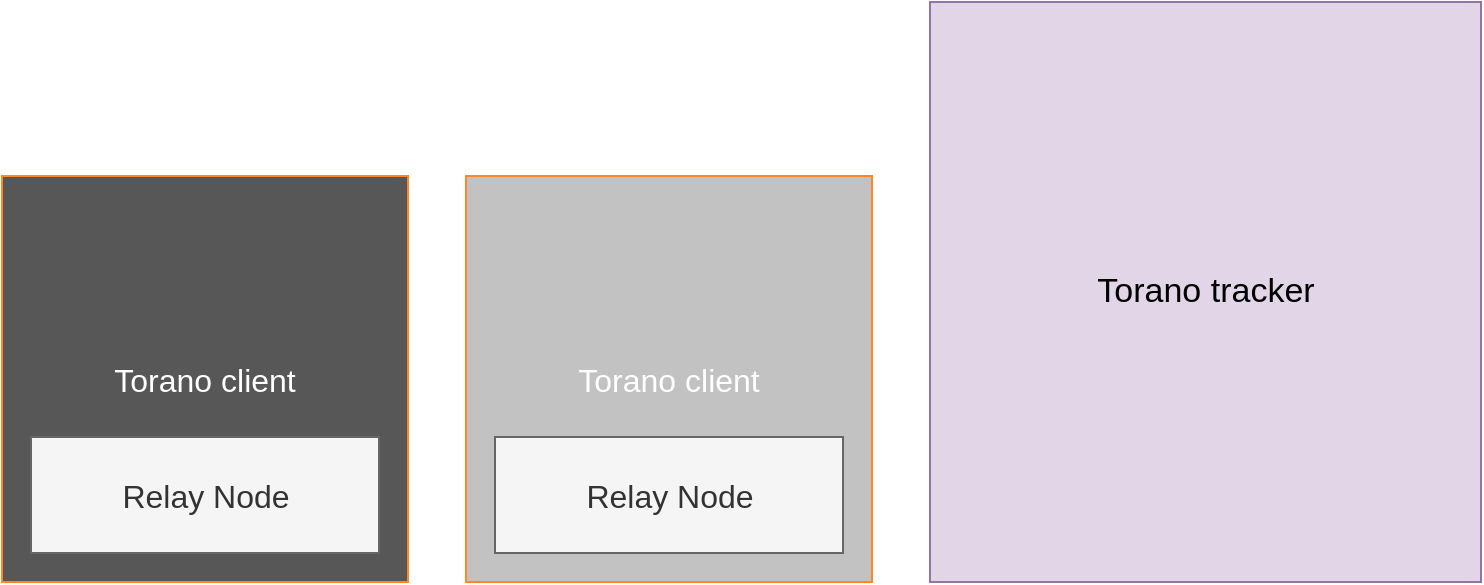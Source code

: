 <mxfile version="19.0.3" type="device"><diagram id="9s4-6-1Y3_rj38AWKlR7" name="Page-1"><mxGraphModel dx="1363" dy="905" grid="1" gridSize="10" guides="1" tooltips="1" connect="1" arrows="1" fold="1" page="1" pageScale="1" pageWidth="850" pageHeight="1100" math="0" shadow="0"><root><mxCell id="0"/><mxCell id="1" parent="0"/><mxCell id="kW1b0RzYFBqar1pHTepH-1" value="&lt;font color=&quot;#ffffff&quot; style=&quot;font-size: 16px;&quot;&gt;Torano client&lt;/font&gt;" style="rounded=0;whiteSpace=wrap;html=1;fillColor=#C2C2C2;strokeColor=#FF8826;" vertex="1" parent="1"><mxGeometry x="302" y="247" width="203" height="203" as="geometry"/></mxCell><mxCell id="nOTDhZDhj5XqstrhTs5k-4" value="&lt;font color=&quot;#ffffff&quot; style=&quot;font-size: 16px;&quot;&gt;Torano client&lt;/font&gt;" style="rounded=0;whiteSpace=wrap;html=1;fillColor=#575757;strokeColor=#FF8826;" parent="1" vertex="1"><mxGeometry x="70" y="247" width="203" height="203" as="geometry"/></mxCell><mxCell id="nOTDhZDhj5XqstrhTs5k-2" value="&lt;font style=&quot;font-size: 17px;&quot;&gt;Torano tracker&lt;/font&gt;" style="rounded=0;whiteSpace=wrap;html=1;fillColor=#e1d5e7;strokeColor=#9673a6;" parent="1" vertex="1"><mxGeometry x="534" y="160" width="275.5" height="290" as="geometry"/></mxCell><mxCell id="nOTDhZDhj5XqstrhTs5k-3" value="&lt;font style=&quot;font-size: 16px;&quot;&gt;Relay Node&lt;/font&gt;" style="rounded=0;whiteSpace=wrap;html=1;fillColor=#f5f5f5;strokeColor=#666666;fontColor=#333333;" parent="1" vertex="1"><mxGeometry x="84.5" y="377.5" width="174" height="58" as="geometry"/></mxCell><mxCell id="DFl5nht_fvtucQ7FH8YO-2" value="&lt;font style=&quot;font-size: 16px;&quot;&gt;Relay Node&lt;/font&gt;" style="rounded=0;whiteSpace=wrap;html=1;fillColor=#f5f5f5;strokeColor=#666666;fontColor=#333333;" parent="1" vertex="1"><mxGeometry x="316.5" y="377.5" width="174" height="58" as="geometry"/></mxCell></root></mxGraphModel></diagram></mxfile>